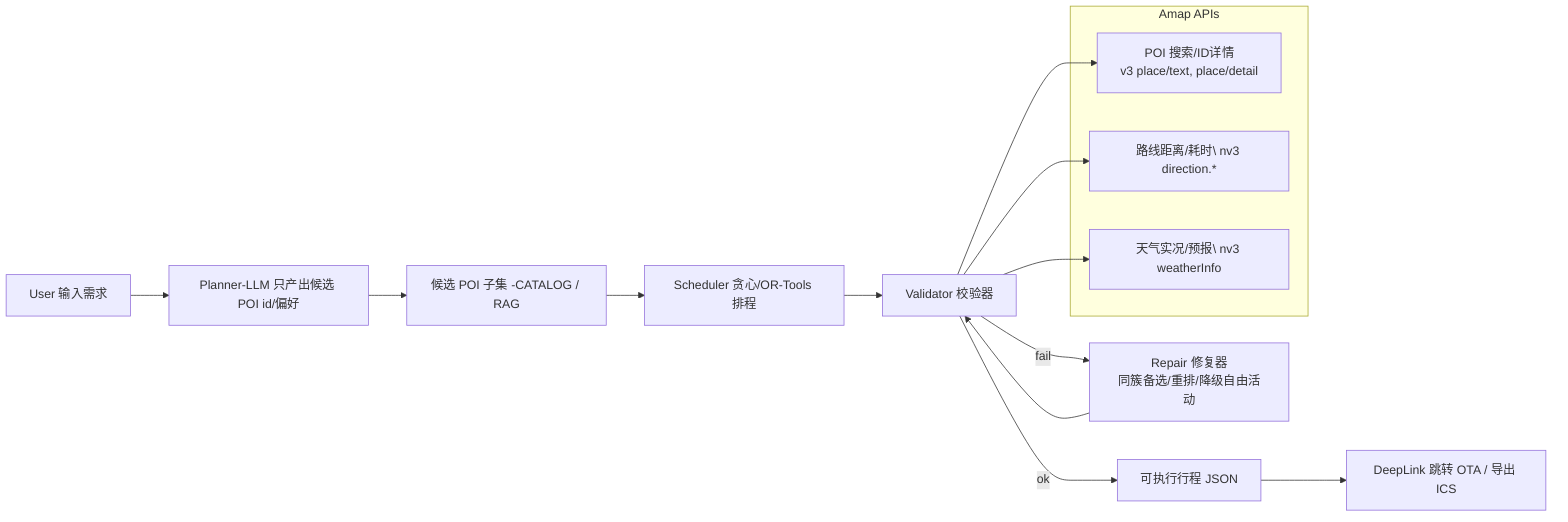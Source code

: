 flowchart LR
  U[User 输入需求] --> P[Planner-LLM 只产出候选 POI id/偏好]
  P --> C[候选 POI 子集 -CATALOG / RAG]
  C --> S[Scheduler 贪心/OR-Tools 排程]
  S --> V[Validator 校验器]

  subgraph Amap APIs
    POI[POI 搜索/ID详情\n v3 place/text, place/detail]
    Rte[路线距离/耗时\ nv3 direction.* ]
    Wth[天气实况/预报\ nv3 weatherInfo]
  end

  V --> POI
  V --> Rte
  V --> Wth

  V -- ok --> OK[可执行行程 JSON]
  V -- fail --> R[Repair 修复器\n同簇备选/重排/降级自由活动]
  R --> V

  OK --> D[DeepLink 跳转 OTA / 导出 ICS]